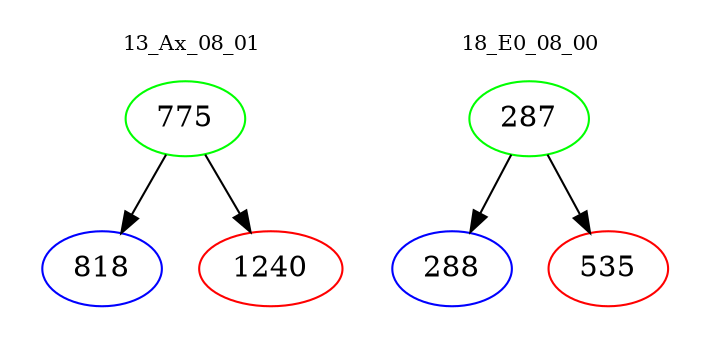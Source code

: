 digraph{
subgraph cluster_0 {
color = white
label = "13_Ax_08_01";
fontsize=10;
T0_775 [label="775", color="green"]
T0_775 -> T0_818 [color="black"]
T0_818 [label="818", color="blue"]
T0_775 -> T0_1240 [color="black"]
T0_1240 [label="1240", color="red"]
}
subgraph cluster_1 {
color = white
label = "18_E0_08_00";
fontsize=10;
T1_287 [label="287", color="green"]
T1_287 -> T1_288 [color="black"]
T1_288 [label="288", color="blue"]
T1_287 -> T1_535 [color="black"]
T1_535 [label="535", color="red"]
}
}
